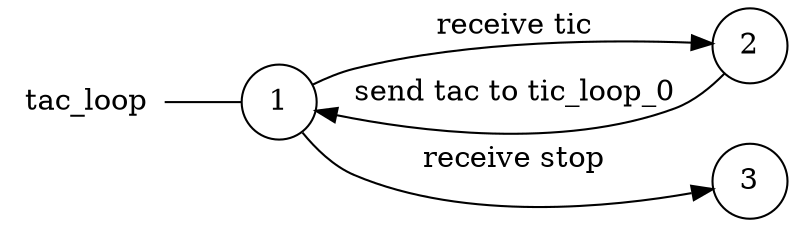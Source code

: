 digraph tac_loop {
	rankdir="LR";
	n_0 [label="tac_loop", shape="plaintext"];
	n_1 [id="1", shape=circle, label="1"];
	n_0 -> n_1 [arrowhead=none];
	n_2 [id="2", shape=circle, label="2"];
	n_3 [id="4", shape=circle, label="3"];

	n_1 -> n_3 [id="[$e|2]", label="receive stop"];
	n_1 -> n_2 [id="[$e|1]", label="receive tic"];
	n_2 -> n_1 [id="[$e|5]", label="send tac to tic_loop_0"];
}
